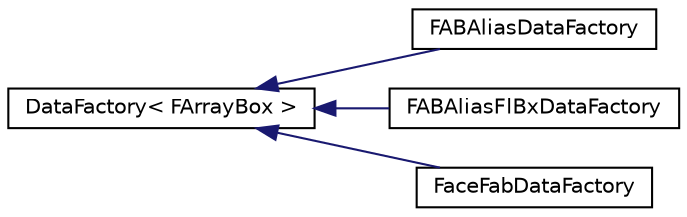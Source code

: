 digraph "Graphical Class Hierarchy"
{
  edge [fontname="Helvetica",fontsize="10",labelfontname="Helvetica",labelfontsize="10"];
  node [fontname="Helvetica",fontsize="10",shape=record];
  rankdir="LR";
  Node0 [label="DataFactory\< FArrayBox \>",height=0.2,width=0.4,color="black", fillcolor="white", style="filled",URL="$classDataFactory.html"];
  Node0 -> Node1 [dir="back",color="midnightblue",fontsize="10",style="solid",fontname="Helvetica"];
  Node1 [label="FABAliasDataFactory",height=0.2,width=0.4,color="black", fillcolor="white", style="filled",URL="$classFABAliasDataFactory.html"];
  Node0 -> Node2 [dir="back",color="midnightblue",fontsize="10",style="solid",fontname="Helvetica"];
  Node2 [label="FABAliasFlBxDataFactory",height=0.2,width=0.4,color="black", fillcolor="white", style="filled",URL="$classFABAliasFlBxDataFactory.html"];
  Node0 -> Node3 [dir="back",color="midnightblue",fontsize="10",style="solid",fontname="Helvetica"];
  Node3 [label="FaceFabDataFactory",height=0.2,width=0.4,color="black", fillcolor="white", style="filled",URL="$classFaceFabDataFactory.html"];
}
